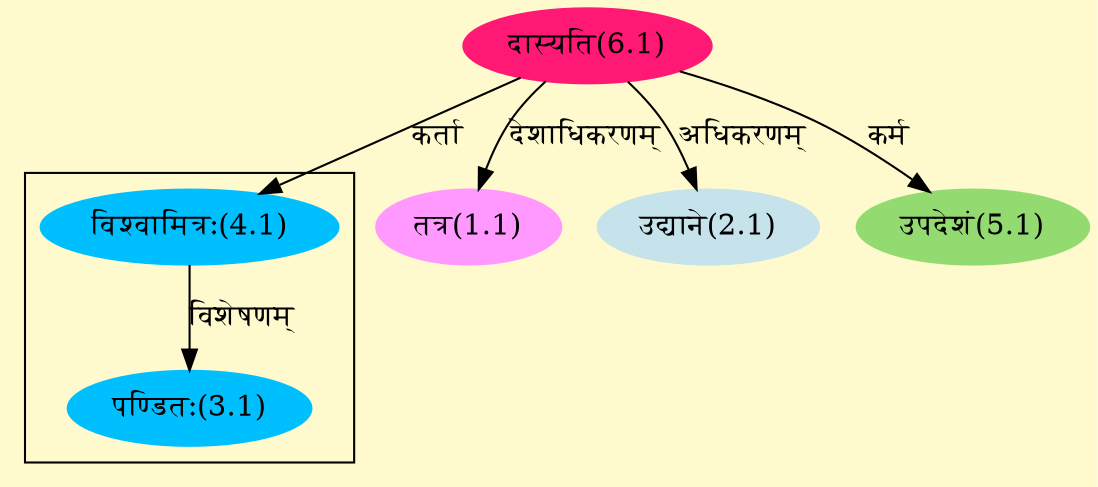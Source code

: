 digraph G{
rankdir=BT;
 compound=true;
 bgcolor="lemonchiffon1";

subgraph cluster_1{
Node3_1 [style=filled, color="#00BFFF" label = "पण्डितः(3.1)"]
Node4_1 [style=filled, color="#00BFFF" label = "विश्वामित्रः(4.1)"]

}
Node1_1 [style=filled, color="#FF99FF" label = "तत्र(1.1)"]
Node6_1 [style=filled, color="#FF1975" label = "दास्यति(6.1)"]
Node2_1 [style=filled, color="#C6E2EB" label = "उद्याने(2.1)"]
Node4_1 [style=filled, color="#00BFFF" label = "विश्वामित्रः(4.1)"]
Node5_1 [style=filled, color="#93DB70" label = "उपदेशं(5.1)"]
/* Start of Relations section */

Node1_1 -> Node6_1 [  label="देशाधिकरणम्"  dir="back" ]
Node2_1 -> Node6_1 [  label="अधिकरणम्"  dir="back" ]
Node3_1 -> Node4_1 [  label="विशेषणम्"  dir="back" ]
Node4_1 -> Node6_1 [  label="कर्ता"  dir="back" ]
Node5_1 -> Node6_1 [  label="कर्म"  dir="back" ]
}
